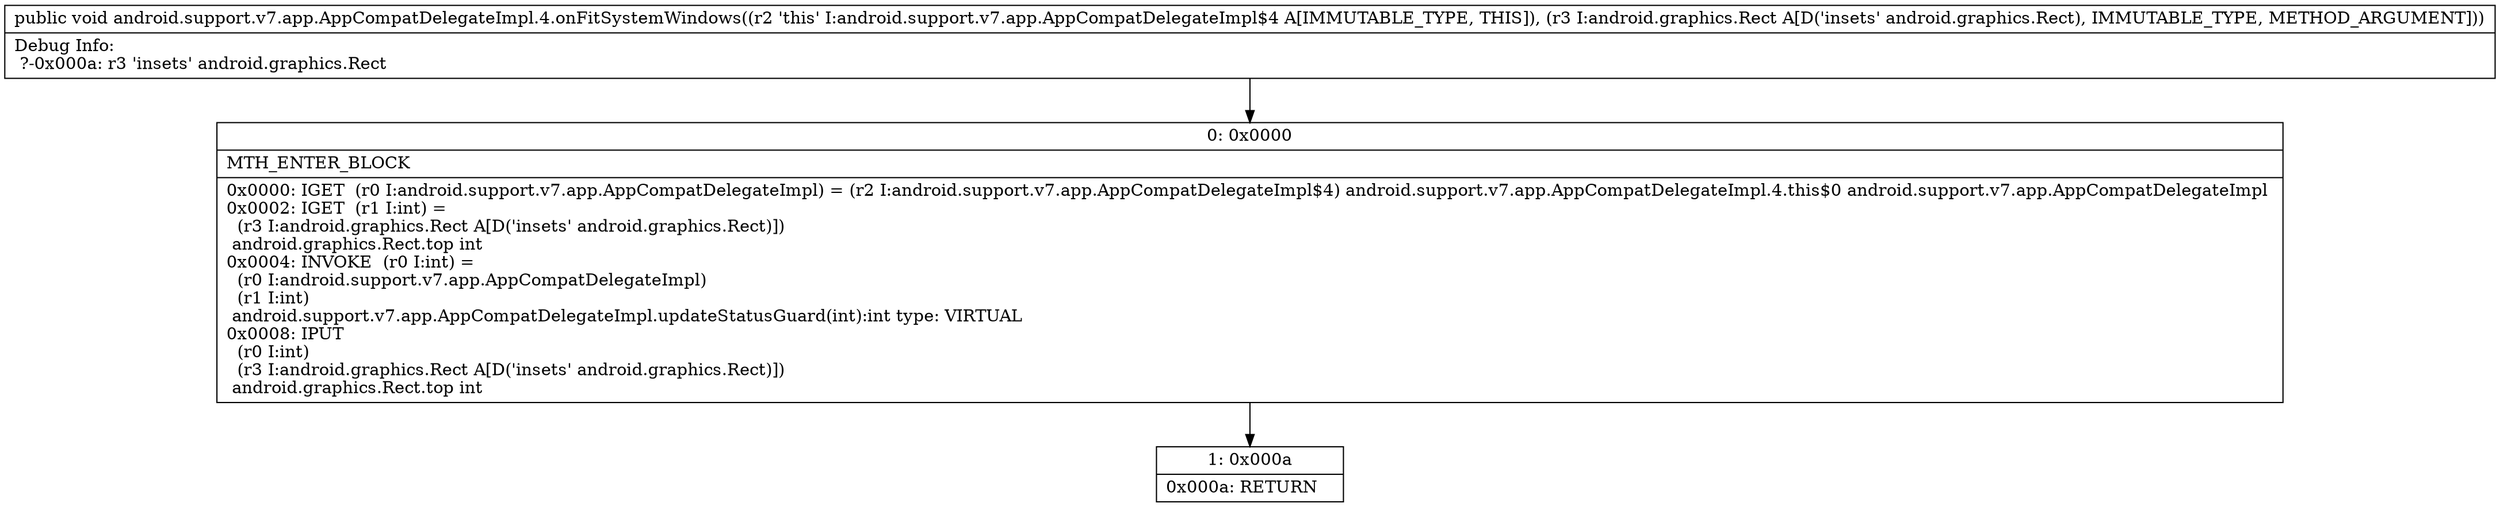 digraph "CFG forandroid.support.v7.app.AppCompatDelegateImpl.4.onFitSystemWindows(Landroid\/graphics\/Rect;)V" {
Node_0 [shape=record,label="{0\:\ 0x0000|MTH_ENTER_BLOCK\l|0x0000: IGET  (r0 I:android.support.v7.app.AppCompatDelegateImpl) = (r2 I:android.support.v7.app.AppCompatDelegateImpl$4) android.support.v7.app.AppCompatDelegateImpl.4.this$0 android.support.v7.app.AppCompatDelegateImpl \l0x0002: IGET  (r1 I:int) = \l  (r3 I:android.graphics.Rect A[D('insets' android.graphics.Rect)])\l android.graphics.Rect.top int \l0x0004: INVOKE  (r0 I:int) = \l  (r0 I:android.support.v7.app.AppCompatDelegateImpl)\l  (r1 I:int)\l android.support.v7.app.AppCompatDelegateImpl.updateStatusGuard(int):int type: VIRTUAL \l0x0008: IPUT  \l  (r0 I:int)\l  (r3 I:android.graphics.Rect A[D('insets' android.graphics.Rect)])\l android.graphics.Rect.top int \l}"];
Node_1 [shape=record,label="{1\:\ 0x000a|0x000a: RETURN   \l}"];
MethodNode[shape=record,label="{public void android.support.v7.app.AppCompatDelegateImpl.4.onFitSystemWindows((r2 'this' I:android.support.v7.app.AppCompatDelegateImpl$4 A[IMMUTABLE_TYPE, THIS]), (r3 I:android.graphics.Rect A[D('insets' android.graphics.Rect), IMMUTABLE_TYPE, METHOD_ARGUMENT]))  | Debug Info:\l  ?\-0x000a: r3 'insets' android.graphics.Rect\l}"];
MethodNode -> Node_0;
Node_0 -> Node_1;
}

